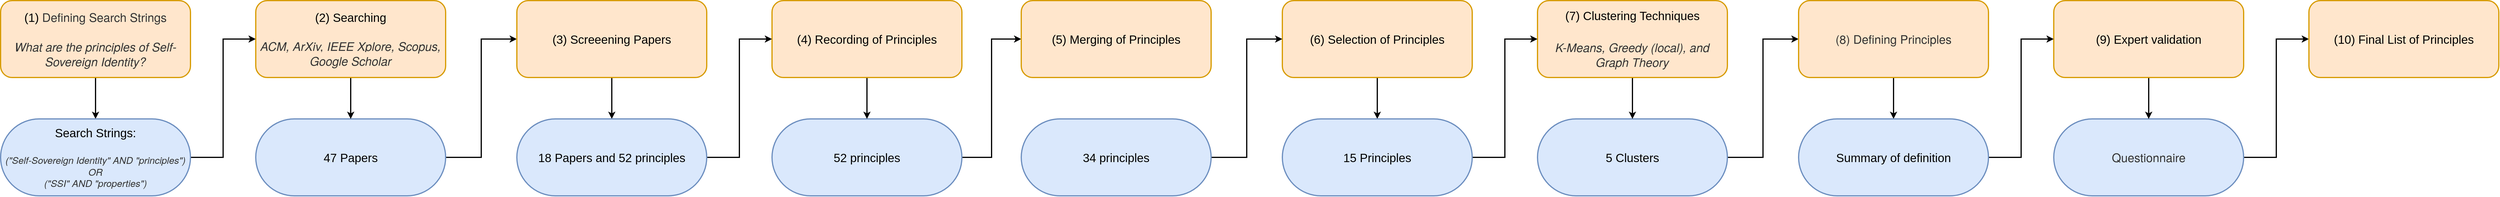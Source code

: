 <mxfile version="26.0.10">
  <diagram name="Page-1" id="4MKXC1HJzjEtTq0z1Fj1">
    <mxGraphModel dx="3176" dy="1732" grid="1" gridSize="10" guides="1" tooltips="1" connect="1" arrows="1" fold="1" page="1" pageScale="1" pageWidth="850" pageHeight="1100" math="0" shadow="0">
      <root>
        <mxCell id="0" />
        <mxCell id="1" parent="0" />
        <mxCell id="BI0c7nyNpEeYSRL6IFiD-24" style="edgeStyle=orthogonalEdgeStyle;rounded=0;orthogonalLoop=1;jettySize=auto;html=1;strokeWidth=2;" parent="1" source="BI0c7nyNpEeYSRL6IFiD-1" target="BI0c7nyNpEeYSRL6IFiD-7" edge="1">
          <mxGeometry relative="1" as="geometry" />
        </mxCell>
        <mxCell id="BI0c7nyNpEeYSRL6IFiD-1" value="&lt;div&gt;&lt;font style=&quot;font-size: 20px; background-color: light-dark(rgb(255, 230, 204), rgb(255, 255, 255));&quot;&gt;(1) &lt;span style=&quot;--tw-border-spacing-x: 0; --tw-border-spacing-y: 0; --tw-translate-x: 0; --tw-translate-y: 0; --tw-rotate: 0; --tw-skew-x: 0; --tw-skew-y: 0; --tw-scale-x: 1; --tw-scale-y: 1; --tw-pan-x: ; --tw-pan-y: ; --tw-pinch-zoom: ; --tw-scroll-snap-strictness: proximity; --tw-gradient-from-position: ; --tw-gradient-via-position: ; --tw-gradient-to-position: ; --tw-ordinal: ; --tw-slashed-zero: ; --tw-numeric-figure: ; --tw-numeric-spacing: ; --tw-numeric-fraction: ; --tw-ring-inset: ; --tw-ring-offset-width: 0px; --tw-ring-offset-color: light-dark(#fff, #000000); --tw-ring-color: rgb(59 130 246 / .5); --tw-ring-offset-shadow: 0 0 #0000; --tw-ring-shadow: 0 0 #0000; --tw-shadow: 0 0 #0000; --tw-shadow-colored: 0 0 #0000; --tw-blur: ; --tw-brightness: ; --tw-contrast: ; --tw-grayscale: ; --tw-hue-rotate: ; --tw-invert: ; --tw-saturate: ; --tw-sepia: ; --tw-drop-shadow: ; --tw-backdrop-blur: ; --tw-backdrop-brightness: ; --tw-backdrop-contrast: ; --tw-backdrop-grayscale: ; --tw-backdrop-hue-rotate: ; --tw-backdrop-invert: ; --tw-backdrop-opacity: ; --tw-backdrop-saturate: ; --tw-backdrop-sepia: ; color: rgb(51, 51, 51); font-family: &amp;quot;Helvetica Neue&amp;quot;, Helvetica, &amp;quot;Segoe UI&amp;quot;, Arial, freesans, sans-serif; font-variant-ligatures: normal; font-variant-caps: normal; font-weight: 400; letter-spacing: normal; text-align: start; text-indent: 0px; text-transform: none; word-spacing: 0px; -webkit-text-stroke-width: 0px; white-space: normal; text-decoration-thickness: initial; text-decoration-style: initial; text-decoration-color: initial;&quot;&gt;Defining Search Strings&lt;/span&gt;&lt;/font&gt;&lt;/div&gt;&lt;div&gt;&lt;font style=&quot;font-size: 20px; background-color: light-dark(#ffffff, var(--ge-dark-color, #121212));&quot;&gt;&lt;em style=&quot;--tw-border-spacing-x: 0; --tw-border-spacing-y: 0; --tw-translate-x: 0; --tw-translate-y: 0; --tw-rotate: 0; --tw-skew-x: 0; --tw-skew-y: 0; --tw-scale-x: 1; --tw-scale-y: 1; --tw-pan-x: ; --tw-pan-y: ; --tw-pinch-zoom: ; --tw-scroll-snap-strictness: proximity; --tw-gradient-from-position: ; --tw-gradient-via-position: ; --tw-gradient-to-position: ; --tw-ordinal: ; --tw-slashed-zero: ; --tw-numeric-figure: ; --tw-numeric-spacing: ; --tw-numeric-fraction: ; --tw-ring-inset: ; --tw-ring-offset-width: 0px; --tw-ring-offset-color: light-dark(#fff, #000000); --tw-ring-color: rgb(59 130 246 / .5); --tw-ring-offset-shadow: 0 0 #0000; --tw-ring-shadow: 0 0 #0000; --tw-shadow: 0 0 #0000; --tw-shadow-colored: 0 0 #0000; --tw-blur: ; --tw-brightness: ; --tw-contrast: ; --tw-grayscale: ; --tw-hue-rotate: ; --tw-invert: ; --tw-saturate: ; --tw-sepia: ; --tw-drop-shadow: ; --tw-backdrop-blur: ; --tw-backdrop-brightness: ; --tw-backdrop-contrast: ; --tw-backdrop-grayscale: ; --tw-backdrop-hue-rotate: ; --tw-backdrop-invert: ; --tw-backdrop-opacity: ; --tw-backdrop-saturate: ; --tw-backdrop-sepia: ; color: rgb(51, 51, 51); font-family: &amp;quot;Helvetica Neue&amp;quot;, Helvetica, &amp;quot;Segoe UI&amp;quot;, Arial, freesans, sans-serif; font-variant-ligatures: normal; font-variant-caps: normal; font-weight: 400; letter-spacing: normal; text-align: start; text-indent: 0px; text-transform: none; word-spacing: 0px; -webkit-text-stroke-width: 0px; white-space: normal; text-decoration-thickness: initial; text-decoration-style: initial; text-decoration-color: initial;&quot;&gt;&lt;br&gt;&lt;/em&gt;&lt;/font&gt;&lt;/div&gt;&lt;div&gt;&lt;i style=&quot;background-color: light-dark(rgb(255, 230, 204), rgb(255, 255, 255));&quot;&gt;&lt;font style=&quot;font-size: 20px;&quot;&gt;&lt;span style=&quot;--tw-border-spacing-x: 0; --tw-border-spacing-y: 0; --tw-translate-x: 0; --tw-translate-y: 0; --tw-rotate: 0; --tw-skew-x: 0; --tw-skew-y: 0; --tw-scale-x: 1; --tw-scale-y: 1; --tw-pan-x: ; --tw-pan-y: ; --tw-pinch-zoom: ; --tw-scroll-snap-strictness: proximity; --tw-gradient-from-position: ; --tw-gradient-via-position: ; --tw-gradient-to-position: ; --tw-ordinal: ; --tw-slashed-zero: ; --tw-numeric-figure: ; --tw-numeric-spacing: ; --tw-numeric-fraction: ; --tw-ring-inset: ; --tw-ring-offset-width: 0px; --tw-ring-offset-color: light-dark(#fff, #000000); --tw-ring-color: rgb(59 130 246 / .5); --tw-ring-offset-shadow: 0 0 #0000; --tw-ring-shadow: 0 0 #0000; --tw-shadow: 0 0 #0000; --tw-shadow-colored: 0 0 #0000; --tw-blur: ; --tw-brightness: ; --tw-contrast: ; --tw-grayscale: ; --tw-hue-rotate: ; --tw-invert: ; --tw-saturate: ; --tw-sepia: ; --tw-drop-shadow: ; --tw-backdrop-blur: ; --tw-backdrop-brightness: ; --tw-backdrop-contrast: ; --tw-backdrop-grayscale: ; --tw-backdrop-hue-rotate: ; --tw-backdrop-invert: ; --tw-backdrop-opacity: ; --tw-backdrop-saturate: ; --tw-backdrop-sepia: ; color: light-dark(rgb(51, 51, 51), rgb(193, 193, 193)); font-family: &amp;quot;Helvetica Neue&amp;quot;, Helvetica, &amp;quot;Segoe UI&amp;quot;, Arial, freesans, sans-serif; font-variant-ligatures: normal; font-variant-caps: normal; font-weight: 400; letter-spacing: normal; text-align: start; text-indent: 0px; text-transform: none; word-spacing: 0px; -webkit-text-stroke-width: 0px; white-space: normal; text-decoration-thickness: initial; text-decoration-style: initial; text-decoration-color: initial;&quot;&gt;What are the principles of Self-Sovereign Identity?&lt;/span&gt;&lt;/font&gt;&lt;/i&gt;&lt;/div&gt;" style="rounded=1;whiteSpace=wrap;html=1;fillColor=#ffe6cc;strokeWidth=2;strokeColor=#d79b00;" parent="1" vertex="1">
          <mxGeometry x="70" y="520" width="320" height="130" as="geometry" />
        </mxCell>
        <mxCell id="BI0c7nyNpEeYSRL6IFiD-34" style="edgeStyle=orthogonalEdgeStyle;rounded=0;orthogonalLoop=1;jettySize=auto;html=1;entryX=0;entryY=0.5;entryDx=0;entryDy=0;strokeWidth=2;" parent="1" source="BI0c7nyNpEeYSRL6IFiD-4" target="BI0c7nyNpEeYSRL6IFiD-10" edge="1">
          <mxGeometry relative="1" as="geometry" />
        </mxCell>
        <mxCell id="BI0c7nyNpEeYSRL6IFiD-4" value="&lt;div&gt;&lt;font style=&quot;font-size: 20px;&quot;&gt;47 Papers&lt;br&gt;&lt;/font&gt;&lt;/div&gt;" style="rounded=1;whiteSpace=wrap;html=1;fillColor=#dae8fc;arcSize=50;strokeWidth=2;strokeColor=#6c8ebf;" parent="1" vertex="1">
          <mxGeometry x="500" y="720" width="320" height="130" as="geometry" />
        </mxCell>
        <mxCell id="BI0c7nyNpEeYSRL6IFiD-25" style="edgeStyle=orthogonalEdgeStyle;rounded=0;orthogonalLoop=1;jettySize=auto;html=1;entryX=0.5;entryY=0;entryDx=0;entryDy=0;strokeWidth=2;" parent="1" source="BI0c7nyNpEeYSRL6IFiD-6" target="BI0c7nyNpEeYSRL6IFiD-4" edge="1">
          <mxGeometry relative="1" as="geometry" />
        </mxCell>
        <mxCell id="BI0c7nyNpEeYSRL6IFiD-6" value="&lt;div&gt;&lt;font style=&quot;font-size: 20px; background-color: light-dark(rgb(255, 230, 204), rgb(255, 255, 255));&quot;&gt;(2) Searching&lt;/font&gt;&lt;/div&gt;&lt;div&gt;&lt;font style=&quot;font-size: 20px; background-color: light-dark(#ffffff, var(--ge-dark-color, #121212));&quot;&gt;&lt;em&gt;&lt;br&gt;&lt;/em&gt;&lt;/font&gt;&lt;/div&gt;&lt;div&gt;&lt;i&gt;&lt;font style=&quot;font-size: 20px;&quot;&gt;&lt;span style=&quot;color: rgb(51, 51, 51); font-family: &amp;quot;Helvetica Neue&amp;quot;, Helvetica, &amp;quot;Segoe UI&amp;quot;, Arial, freesans, sans-serif; font-variant-ligatures: normal; font-variant-caps: normal; font-weight: 400; letter-spacing: normal; text-align: start; text-indent: 0px; text-transform: none; word-spacing: 0px; -webkit-text-stroke-width: 0px; white-space: normal; text-decoration-thickness: initial; text-decoration-style: initial; text-decoration-color: initial; display: inline !important; float: none; background-color: light-dark(rgb(255, 230, 204), rgb(255, 255, 255));&quot;&gt;ACM, ArXiv, IEEE Xplore, Scopus, &lt;/span&gt;&lt;span style=&quot;color: rgb(51, 51, 51); font-family: &amp;quot;Helvetica Neue&amp;quot;, Helvetica, &amp;quot;Segoe UI&amp;quot;, Arial, freesans, sans-serif; font-variant-ligatures: normal; font-variant-caps: normal; font-weight: 400; letter-spacing: normal; text-align: start; text-indent: 0px; text-transform: none; word-spacing: 0px; -webkit-text-stroke-width: 0px; white-space: normal; text-decoration-thickness: initial; text-decoration-style: initial; text-decoration-color: initial; display: inline !important; float: none; background-color: light-dark(rgb(255, 230, 204), rgb(255, 255, 255));&quot;&gt;&lt;span&gt;Google &lt;/span&gt;Scholar&lt;/span&gt;&lt;/font&gt;&lt;/i&gt;&lt;/div&gt;" style="rounded=1;whiteSpace=wrap;html=1;fillColor=#ffe6cc;strokeWidth=2;strokeColor=#d79b00;" parent="1" vertex="1">
          <mxGeometry x="500" y="520" width="320" height="130" as="geometry" />
        </mxCell>
        <mxCell id="BI0c7nyNpEeYSRL6IFiD-33" style="edgeStyle=orthogonalEdgeStyle;rounded=0;orthogonalLoop=1;jettySize=auto;html=1;entryX=0;entryY=0.5;entryDx=0;entryDy=0;strokeWidth=2;" parent="1" source="BI0c7nyNpEeYSRL6IFiD-7" target="BI0c7nyNpEeYSRL6IFiD-6" edge="1">
          <mxGeometry relative="1" as="geometry" />
        </mxCell>
        <mxCell id="BI0c7nyNpEeYSRL6IFiD-7" value="&lt;div&gt;&lt;font style=&quot;font-size: 20px;&quot;&gt;Search Strings&lt;font&gt;:&lt;/font&gt;&lt;/font&gt;&lt;/div&gt;&lt;div&gt;&lt;font style=&quot;font-size: 20px;&quot;&gt;&lt;font&gt;&lt;br&gt;&lt;/font&gt;&lt;/font&gt;&lt;/div&gt;&lt;div&gt;&lt;em style=&quot;--tw-border-spacing-x: 0; --tw-border-spacing-y: 0; --tw-translate-x: 0; --tw-translate-y: 0; --tw-rotate: 0; --tw-skew-x: 0; --tw-skew-y: 0; --tw-scale-x: 1; --tw-scale-y: 1; --tw-pan-x: ; --tw-pan-y: ; --tw-pinch-zoom: ; --tw-scroll-snap-strictness: proximity; --tw-gradient-from-position: ; --tw-gradient-via-position: ; --tw-gradient-to-position: ; --tw-ordinal: ; --tw-slashed-zero: ; --tw-numeric-figure: ; --tw-numeric-spacing: ; --tw-numeric-fraction: ; --tw-ring-inset: ; --tw-ring-offset-width: 0px; --tw-ring-offset-color: light-dark(#fff, #000000); --tw-ring-color: rgb(59 130 246 / .5); --tw-ring-offset-shadow: 0 0 #0000; --tw-ring-shadow: 0 0 #0000; --tw-shadow: 0 0 #0000; --tw-shadow-colored: 0 0 #0000; --tw-blur: ; --tw-brightness: ; --tw-contrast: ; --tw-grayscale: ; --tw-hue-rotate: ; --tw-invert: ; --tw-saturate: ; --tw-sepia: ; --tw-drop-shadow: ; --tw-backdrop-blur: ; --tw-backdrop-brightness: ; --tw-backdrop-contrast: ; --tw-backdrop-grayscale: ; --tw-backdrop-hue-rotate: ; --tw-backdrop-invert: ; --tw-backdrop-opacity: ; --tw-backdrop-saturate: ; --tw-backdrop-sepia: ; color: rgb(51, 51, 51); font-family: &amp;quot;Helvetica Neue&amp;quot;, Helvetica, &amp;quot;Segoe UI&amp;quot;, Arial, freesans, sans-serif; font-size: 16px; font-variant-ligatures: normal; font-variant-caps: normal; font-weight: 400; letter-spacing: normal; text-align: left; text-indent: 0px; text-transform: none; word-spacing: 0px; -webkit-text-stroke-width: 0px; white-space: normal; text-decoration-thickness: initial; text-decoration-style: initial; text-decoration-color: initial; background-color: light-dark(rgb(218, 232, 252), rgb(255, 255, 255));&quot;&gt;(&quot;Self-Sovereign Identity&quot; AND &quot;principles&quot;)&lt;/em&gt;&lt;/div&gt;&lt;div&gt;&lt;em style=&quot;--tw-border-spacing-x: 0; --tw-border-spacing-y: 0; --tw-translate-x: 0; --tw-translate-y: 0; --tw-rotate: 0; --tw-skew-x: 0; --tw-skew-y: 0; --tw-scale-x: 1; --tw-scale-y: 1; --tw-pan-x: ; --tw-pan-y: ; --tw-pinch-zoom: ; --tw-scroll-snap-strictness: proximity; --tw-gradient-from-position: ; --tw-gradient-via-position: ; --tw-gradient-to-position: ; --tw-ordinal: ; --tw-slashed-zero: ; --tw-numeric-figure: ; --tw-numeric-spacing: ; --tw-numeric-fraction: ; --tw-ring-inset: ; --tw-ring-offset-width: 0px; --tw-ring-offset-color: light-dark(#fff, #000000); --tw-ring-color: rgb(59 130 246 / .5); --tw-ring-offset-shadow: 0 0 #0000; --tw-ring-shadow: 0 0 #0000; --tw-shadow: 0 0 #0000; --tw-shadow-colored: 0 0 #0000; --tw-blur: ; --tw-brightness: ; --tw-contrast: ; --tw-grayscale: ; --tw-hue-rotate: ; --tw-invert: ; --tw-saturate: ; --tw-sepia: ; --tw-drop-shadow: ; --tw-backdrop-blur: ; --tw-backdrop-brightness: ; --tw-backdrop-contrast: ; --tw-backdrop-grayscale: ; --tw-backdrop-hue-rotate: ; --tw-backdrop-invert: ; --tw-backdrop-opacity: ; --tw-backdrop-saturate: ; --tw-backdrop-sepia: ; color: rgb(51, 51, 51); font-family: &amp;quot;Helvetica Neue&amp;quot;, Helvetica, &amp;quot;Segoe UI&amp;quot;, Arial, freesans, sans-serif; font-size: 16px; font-variant-ligatures: normal; font-variant-caps: normal; font-weight: 400; letter-spacing: normal; text-align: left; text-indent: 0px; text-transform: none; word-spacing: 0px; -webkit-text-stroke-width: 0px; white-space: normal; text-decoration-thickness: initial; text-decoration-style: initial; text-decoration-color: initial; background-color: rgb(218, 232, 252);&quot;&gt;OR&lt;/em&gt;&lt;/div&gt;&lt;div&gt;&lt;em style=&quot;--tw-border-spacing-x: 0; --tw-border-spacing-y: 0; --tw-translate-x: 0; --tw-translate-y: 0; --tw-rotate: 0; --tw-skew-x: 0; --tw-skew-y: 0; --tw-scale-x: 1; --tw-scale-y: 1; --tw-pan-x: ; --tw-pan-y: ; --tw-pinch-zoom: ; --tw-scroll-snap-strictness: proximity; --tw-gradient-from-position: ; --tw-gradient-via-position: ; --tw-gradient-to-position: ; --tw-ordinal: ; --tw-slashed-zero: ; --tw-numeric-figure: ; --tw-numeric-spacing: ; --tw-numeric-fraction: ; --tw-ring-inset: ; --tw-ring-offset-width: 0px; --tw-ring-offset-color: light-dark(#fff, #000000); --tw-ring-color: rgb(59 130 246 / .5); --tw-ring-offset-shadow: 0 0 #0000; --tw-ring-shadow: 0 0 #0000; --tw-shadow: 0 0 #0000; --tw-shadow-colored: 0 0 #0000; --tw-blur: ; --tw-brightness: ; --tw-contrast: ; --tw-grayscale: ; --tw-hue-rotate: ; --tw-invert: ; --tw-saturate: ; --tw-sepia: ; --tw-drop-shadow: ; --tw-backdrop-blur: ; --tw-backdrop-brightness: ; --tw-backdrop-contrast: ; --tw-backdrop-grayscale: ; --tw-backdrop-hue-rotate: ; --tw-backdrop-invert: ; --tw-backdrop-opacity: ; --tw-backdrop-saturate: ; --tw-backdrop-sepia: ; color: rgb(51, 51, 51); font-family: &amp;quot;Helvetica Neue&amp;quot;, Helvetica, &amp;quot;Segoe UI&amp;quot;, Arial, freesans, sans-serif; font-size: 16px; font-variant-ligatures: normal; font-variant-caps: normal; font-weight: 400; letter-spacing: normal; text-align: left; text-indent: 0px; text-transform: none; word-spacing: 0px; -webkit-text-stroke-width: 0px; white-space: normal; text-decoration-thickness: initial; text-decoration-style: initial; text-decoration-color: initial; background-color: light-dark(rgb(218, 232, 252), rgb(255, 255, 255));&quot;&gt;(&quot;SSI&quot; AND &quot;properties&quot;)&lt;/em&gt;&lt;/div&gt;" style="rounded=1;whiteSpace=wrap;html=1;fillColor=#dae8fc;arcSize=50;strokeWidth=2;strokeColor=#6c8ebf;" parent="1" vertex="1">
          <mxGeometry x="70" y="720" width="320" height="130" as="geometry" />
        </mxCell>
        <mxCell id="BI0c7nyNpEeYSRL6IFiD-26" style="edgeStyle=orthogonalEdgeStyle;rounded=0;orthogonalLoop=1;jettySize=auto;html=1;entryX=0.5;entryY=0;entryDx=0;entryDy=0;strokeWidth=2;" parent="1" source="BI0c7nyNpEeYSRL6IFiD-10" target="BI0c7nyNpEeYSRL6IFiD-13" edge="1">
          <mxGeometry relative="1" as="geometry" />
        </mxCell>
        <mxCell id="BI0c7nyNpEeYSRL6IFiD-10" value="&lt;div&gt;&lt;font style=&quot;font-size: 20px;&quot;&gt;(3) Screeening Papers&lt;br&gt;&lt;/font&gt;&lt;/div&gt;" style="rounded=1;whiteSpace=wrap;html=1;fillColor=#ffe6cc;strokeWidth=2;strokeColor=#d79b00;" parent="1" vertex="1">
          <mxGeometry x="940" y="520" width="320" height="130" as="geometry" />
        </mxCell>
        <mxCell id="fhMPqOa5dy5uNvLv0yzZ-3" style="edgeStyle=orthogonalEdgeStyle;rounded=0;orthogonalLoop=1;jettySize=auto;html=1;entryX=0;entryY=0.5;entryDx=0;entryDy=0;strokeWidth=2;" edge="1" parent="1" source="BI0c7nyNpEeYSRL6IFiD-11" target="fhMPqOa5dy5uNvLv0yzZ-2">
          <mxGeometry relative="1" as="geometry" />
        </mxCell>
        <mxCell id="BI0c7nyNpEeYSRL6IFiD-11" value="&lt;div&gt;&lt;font style=&quot;font-size: 20px;&quot;&gt;52 principles&lt;font&gt;&lt;font&gt;&lt;br&gt;&lt;/font&gt;&lt;/font&gt;&lt;/font&gt;&lt;/div&gt;" style="rounded=1;whiteSpace=wrap;html=1;fillColor=#dae8fc;arcSize=50;strokeWidth=2;strokeColor=#6c8ebf;" parent="1" vertex="1">
          <mxGeometry x="1370" y="720" width="320" height="130" as="geometry" />
        </mxCell>
        <mxCell id="BI0c7nyNpEeYSRL6IFiD-27" style="edgeStyle=orthogonalEdgeStyle;rounded=0;orthogonalLoop=1;jettySize=auto;html=1;entryX=0.5;entryY=0;entryDx=0;entryDy=0;strokeWidth=2;" parent="1" source="BI0c7nyNpEeYSRL6IFiD-12" target="BI0c7nyNpEeYSRL6IFiD-11" edge="1">
          <mxGeometry relative="1" as="geometry" />
        </mxCell>
        <mxCell id="BI0c7nyNpEeYSRL6IFiD-12" value="&lt;div&gt;&lt;font style=&quot;font-size: 20px;&quot;&gt;(4) Recording of Principles&lt;br&gt;&lt;/font&gt;&lt;/div&gt;" style="rounded=1;whiteSpace=wrap;html=1;fillColor=#ffe6cc;strokeWidth=2;strokeColor=#d79b00;" parent="1" vertex="1">
          <mxGeometry x="1370" y="520" width="320" height="130" as="geometry" />
        </mxCell>
        <mxCell id="BI0c7nyNpEeYSRL6IFiD-35" style="edgeStyle=orthogonalEdgeStyle;rounded=0;orthogonalLoop=1;jettySize=auto;html=1;entryX=0;entryY=0.5;entryDx=0;entryDy=0;strokeWidth=2;" parent="1" source="BI0c7nyNpEeYSRL6IFiD-13" target="BI0c7nyNpEeYSRL6IFiD-12" edge="1">
          <mxGeometry relative="1" as="geometry" />
        </mxCell>
        <mxCell id="BI0c7nyNpEeYSRL6IFiD-13" value="&lt;font style=&quot;font-size: 20px;&quot;&gt;18 Papers and 52 principles&lt;br&gt;&lt;/font&gt;" style="rounded=1;whiteSpace=wrap;html=1;fillColor=#dae8fc;arcSize=50;strokeWidth=2;strokeColor=#6c8ebf;" parent="1" vertex="1">
          <mxGeometry x="940" y="720" width="320" height="130" as="geometry" />
        </mxCell>
        <mxCell id="BI0c7nyNpEeYSRL6IFiD-28" style="edgeStyle=orthogonalEdgeStyle;rounded=0;orthogonalLoop=1;jettySize=auto;html=1;entryX=0.5;entryY=0;entryDx=0;entryDy=0;strokeWidth=2;" parent="1" source="BI0c7nyNpEeYSRL6IFiD-14" target="BI0c7nyNpEeYSRL6IFiD-17" edge="1">
          <mxGeometry relative="1" as="geometry" />
        </mxCell>
        <mxCell id="BI0c7nyNpEeYSRL6IFiD-14" value="&lt;font style=&quot;font-size: 20px;&quot;&gt;(6) Selection of Principles&lt;/font&gt;" style="rounded=1;whiteSpace=wrap;html=1;fillColor=#ffe6cc;strokeWidth=2;strokeColor=#d79b00;" parent="1" vertex="1">
          <mxGeometry x="2230" y="520" width="320" height="130" as="geometry" />
        </mxCell>
        <mxCell id="BI0c7nyNpEeYSRL6IFiD-38" style="edgeStyle=orthogonalEdgeStyle;rounded=0;orthogonalLoop=1;jettySize=auto;html=1;entryX=0;entryY=0.5;entryDx=0;entryDy=0;strokeWidth=2;" parent="1" source="BI0c7nyNpEeYSRL6IFiD-15" target="BI0c7nyNpEeYSRL6IFiD-18" edge="1">
          <mxGeometry relative="1" as="geometry" />
        </mxCell>
        <mxCell id="BI0c7nyNpEeYSRL6IFiD-15" value="&lt;font style=&quot;font-size: 20px;&quot;&gt;5 Clusters&lt;/font&gt;" style="rounded=1;whiteSpace=wrap;html=1;fillColor=#dae8fc;arcSize=50;strokeWidth=2;strokeColor=#6c8ebf;" parent="1" vertex="1">
          <mxGeometry x="2660" y="720" width="320" height="130" as="geometry" />
        </mxCell>
        <mxCell id="BI0c7nyNpEeYSRL6IFiD-29" style="edgeStyle=orthogonalEdgeStyle;rounded=0;orthogonalLoop=1;jettySize=auto;html=1;entryX=0.5;entryY=0;entryDx=0;entryDy=0;strokeWidth=2;" parent="1" source="BI0c7nyNpEeYSRL6IFiD-16" target="BI0c7nyNpEeYSRL6IFiD-15" edge="1">
          <mxGeometry relative="1" as="geometry" />
        </mxCell>
        <mxCell id="BI0c7nyNpEeYSRL6IFiD-16" value="&lt;div&gt;&lt;font style=&quot;font-size: 20px;&quot;&gt;(7) Clustering Techniques&lt;br&gt;&lt;/font&gt;&lt;/div&gt;&lt;div&gt;&lt;br&gt;&lt;/div&gt;&lt;div&gt;&lt;br&gt;&lt;/div&gt;&lt;div&gt;&lt;font style=&quot;font-size: 20px; background-color: light-dark(rgb(255, 230, 204), rgb(255, 255, 255));&quot;&gt;&lt;i&gt;&lt;span style=&quot;color: rgb(51, 51, 51); font-family: &amp;quot;Helvetica Neue&amp;quot;, Helvetica, &amp;quot;Segoe UI&amp;quot;, Arial, freesans, sans-serif; font-variant-ligatures: normal; font-variant-caps: normal; font-weight: 400; letter-spacing: normal; text-align: start; text-indent: 0px; text-transform: none; word-spacing: 0px; -webkit-text-stroke-width: 0px; white-space: normal; text-decoration-thickness: initial; text-decoration-style: initial; text-decoration-color: initial; display: inline !important; float: none;&quot;&gt;K-Means, Greedy (local), and Graph Theory&lt;/span&gt;&lt;/i&gt;&lt;/font&gt;&lt;/div&gt;" style="rounded=1;whiteSpace=wrap;html=1;fillColor=#ffe6cc;strokeWidth=2;strokeColor=#d79b00;" parent="1" vertex="1">
          <mxGeometry x="2660" y="520" width="320" height="130" as="geometry" />
        </mxCell>
        <mxCell id="BI0c7nyNpEeYSRL6IFiD-37" style="edgeStyle=orthogonalEdgeStyle;rounded=0;orthogonalLoop=1;jettySize=auto;html=1;entryX=0;entryY=0.5;entryDx=0;entryDy=0;strokeWidth=2;" parent="1" source="BI0c7nyNpEeYSRL6IFiD-17" target="BI0c7nyNpEeYSRL6IFiD-16" edge="1">
          <mxGeometry relative="1" as="geometry" />
        </mxCell>
        <mxCell id="BI0c7nyNpEeYSRL6IFiD-17" value="&lt;font style=&quot;font-size: 20px;&quot;&gt;15 Principles&lt;/font&gt;" style="rounded=1;whiteSpace=wrap;html=1;fillColor=#dae8fc;arcSize=50;strokeWidth=2;strokeColor=#6c8ebf;" parent="1" vertex="1">
          <mxGeometry x="2230" y="720" width="320" height="130" as="geometry" />
        </mxCell>
        <mxCell id="BI0c7nyNpEeYSRL6IFiD-30" style="edgeStyle=orthogonalEdgeStyle;rounded=0;orthogonalLoop=1;jettySize=auto;html=1;entryX=0.5;entryY=0;entryDx=0;entryDy=0;strokeWidth=2;" parent="1" source="BI0c7nyNpEeYSRL6IFiD-18" target="BI0c7nyNpEeYSRL6IFiD-21" edge="1">
          <mxGeometry relative="1" as="geometry" />
        </mxCell>
        <mxCell id="BI0c7nyNpEeYSRL6IFiD-18" value="&lt;div&gt;&lt;font style=&quot;font-size: 20px; background-color: light-dark(rgb(255, 230, 204), rgb(255, 255, 255));&quot;&gt;&lt;span style=&quot;--tw-border-spacing-x: 0; --tw-border-spacing-y: 0; --tw-translate-x: 0; --tw-translate-y: 0; --tw-rotate: 0; --tw-skew-x: 0; --tw-skew-y: 0; --tw-scale-x: 1; --tw-scale-y: 1; --tw-pan-x: ; --tw-pan-y: ; --tw-pinch-zoom: ; --tw-scroll-snap-strictness: proximity; --tw-gradient-from-position: ; --tw-gradient-via-position: ; --tw-gradient-to-position: ; --tw-ordinal: ; --tw-slashed-zero: ; --tw-numeric-figure: ; --tw-numeric-spacing: ; --tw-numeric-fraction: ; --tw-ring-inset: ; --tw-ring-offset-width: 0px; --tw-ring-offset-color: light-dark(#fff, #000000); --tw-ring-color: rgb(59 130 246 / .5); --tw-ring-offset-shadow: 0 0 #0000; --tw-ring-shadow: 0 0 #0000; --tw-shadow: 0 0 #0000; --tw-shadow-colored: 0 0 #0000; --tw-blur: ; --tw-brightness: ; --tw-contrast: ; --tw-grayscale: ; --tw-hue-rotate: ; --tw-invert: ; --tw-saturate: ; --tw-sepia: ; --tw-drop-shadow: ; --tw-backdrop-blur: ; --tw-backdrop-brightness: ; --tw-backdrop-contrast: ; --tw-backdrop-grayscale: ; --tw-backdrop-hue-rotate: ; --tw-backdrop-invert: ; --tw-backdrop-opacity: ; --tw-backdrop-saturate: ; --tw-backdrop-sepia: ; color: rgb(51, 51, 51); font-family: &amp;quot;Helvetica Neue&amp;quot;, Helvetica, &amp;quot;Segoe UI&amp;quot;, Arial, freesans, sans-serif; font-variant-ligatures: normal; font-variant-caps: normal; font-weight: 400; letter-spacing: normal; text-align: start; text-indent: 0px; text-transform: none; word-spacing: 0px; -webkit-text-stroke-width: 0px; white-space: normal; text-decoration-thickness: initial; text-decoration-style: initial; text-decoration-color: initial;&quot;&gt;(8) Defining Principles&lt;/span&gt;&lt;/font&gt;&lt;/div&gt;" style="rounded=1;whiteSpace=wrap;html=1;fillColor=#ffe6cc;strokeWidth=2;strokeColor=#d79b00;" parent="1" vertex="1">
          <mxGeometry x="3100" y="520" width="320" height="130" as="geometry" />
        </mxCell>
        <mxCell id="BI0c7nyNpEeYSRL6IFiD-40" style="edgeStyle=orthogonalEdgeStyle;rounded=0;orthogonalLoop=1;jettySize=auto;html=1;entryX=0;entryY=0.5;entryDx=0;entryDy=0;strokeWidth=2;" parent="1" source="BI0c7nyNpEeYSRL6IFiD-19" target="BI0c7nyNpEeYSRL6IFiD-22" edge="1">
          <mxGeometry relative="1" as="geometry" />
        </mxCell>
        <mxCell id="BI0c7nyNpEeYSRL6IFiD-19" value="&lt;div&gt;&lt;font style=&quot;font-size: 20px; background-color: light-dark(rgb(218, 232, 252), rgb(255, 255, 255));&quot;&gt;&lt;span style=&quot;color: rgb(51, 51, 51); font-family: &amp;quot;Helvetica Neue&amp;quot;, Helvetica, &amp;quot;Segoe UI&amp;quot;, Arial, freesans, sans-serif; font-style: normal; font-variant-ligatures: normal; font-variant-caps: normal; font-weight: 400; letter-spacing: normal; text-align: start; text-indent: 0px; text-transform: none; word-spacing: 0px; -webkit-text-stroke-width: 0px; white-space: normal; text-decoration-thickness: initial; text-decoration-style: initial; text-decoration-color: initial; display: inline !important; float: none;&quot;&gt;Questionnaire&lt;/span&gt;&lt;/font&gt;&lt;span style=&quot;color: rgb(51, 51, 51); font-family: &amp;quot;Helvetica Neue&amp;quot;, Helvetica, &amp;quot;Segoe UI&amp;quot;, Arial, freesans, sans-serif; font-size: 16px; font-style: normal; font-variant-ligatures: normal; font-variant-caps: normal; font-weight: 400; letter-spacing: normal; text-align: start; text-indent: 0px; text-transform: none; word-spacing: 0px; -webkit-text-stroke-width: 0px; white-space: normal; text-decoration-thickness: initial; text-decoration-style: initial; text-decoration-color: initial; display: inline !important; float: none; background-color: light-dark(rgb(218, 232, 252), rgb(255, 255, 255));&quot;&gt;&lt;span&gt; &lt;/span&gt;&lt;/span&gt;&lt;/div&gt;" style="rounded=1;whiteSpace=wrap;html=1;fillColor=#dae8fc;arcSize=50;strokeWidth=2;strokeColor=#6c8ebf;" parent="1" vertex="1">
          <mxGeometry x="3530" y="720" width="320" height="130" as="geometry" />
        </mxCell>
        <mxCell id="BI0c7nyNpEeYSRL6IFiD-32" style="edgeStyle=orthogonalEdgeStyle;rounded=0;orthogonalLoop=1;jettySize=auto;html=1;entryX=0.5;entryY=0;entryDx=0;entryDy=0;strokeWidth=2;" parent="1" source="BI0c7nyNpEeYSRL6IFiD-20" target="BI0c7nyNpEeYSRL6IFiD-19" edge="1">
          <mxGeometry relative="1" as="geometry" />
        </mxCell>
        <mxCell id="BI0c7nyNpEeYSRL6IFiD-20" value="&lt;div&gt;&lt;font style=&quot;font-size: 20px;&quot;&gt;(9) Expert validation&lt;br&gt;&lt;/font&gt;&lt;/div&gt;" style="rounded=1;whiteSpace=wrap;html=1;fillColor=#ffe6cc;strokeWidth=2;strokeColor=#d79b00;" parent="1" vertex="1">
          <mxGeometry x="3530" y="520" width="320" height="130" as="geometry" />
        </mxCell>
        <mxCell id="BI0c7nyNpEeYSRL6IFiD-39" style="edgeStyle=orthogonalEdgeStyle;rounded=0;orthogonalLoop=1;jettySize=auto;html=1;entryX=0;entryY=0.5;entryDx=0;entryDy=0;strokeWidth=2;" parent="1" source="BI0c7nyNpEeYSRL6IFiD-21" target="BI0c7nyNpEeYSRL6IFiD-20" edge="1">
          <mxGeometry relative="1" as="geometry" />
        </mxCell>
        <mxCell id="BI0c7nyNpEeYSRL6IFiD-21" value="&lt;font style=&quot;font-size: 20px;&quot;&gt;Summary of definition&lt;br&gt;&lt;/font&gt;" style="rounded=1;whiteSpace=wrap;html=1;fillColor=#dae8fc;arcSize=50;strokeWidth=2;strokeColor=#6c8ebf;" parent="1" vertex="1">
          <mxGeometry x="3100" y="720" width="320" height="130" as="geometry" />
        </mxCell>
        <mxCell id="BI0c7nyNpEeYSRL6IFiD-22" value="&lt;div&gt;&lt;font style=&quot;font-size: 20px;&quot;&gt;(10) Final List of Principles&lt;br&gt;&lt;/font&gt;&lt;/div&gt;" style="rounded=1;whiteSpace=wrap;html=1;fillColor=#ffe6cc;strokeWidth=2;strokeColor=#d79b00;" parent="1" vertex="1">
          <mxGeometry x="3960" y="520" width="320" height="130" as="geometry" />
        </mxCell>
        <mxCell id="fhMPqOa5dy5uNvLv0yzZ-4" style="edgeStyle=orthogonalEdgeStyle;rounded=0;orthogonalLoop=1;jettySize=auto;html=1;entryX=0;entryY=0.5;entryDx=0;entryDy=0;strokeWidth=2;" edge="1" parent="1" source="fhMPqOa5dy5uNvLv0yzZ-1" target="BI0c7nyNpEeYSRL6IFiD-14">
          <mxGeometry relative="1" as="geometry" />
        </mxCell>
        <mxCell id="fhMPqOa5dy5uNvLv0yzZ-1" value="&lt;div&gt;&lt;font style=&quot;font-size: 20px;&quot;&gt;34 principles&lt;font&gt;&lt;font&gt;&lt;br&gt;&lt;/font&gt;&lt;/font&gt;&lt;/font&gt;&lt;/div&gt;" style="rounded=1;whiteSpace=wrap;html=1;fillColor=#dae8fc;arcSize=50;strokeWidth=2;strokeColor=#6c8ebf;" vertex="1" parent="1">
          <mxGeometry x="1790" y="720" width="320" height="130" as="geometry" />
        </mxCell>
        <mxCell id="fhMPqOa5dy5uNvLv0yzZ-2" value="&lt;div&gt;&lt;font style=&quot;font-size: 20px;&quot;&gt;(5) Merging of Principles&lt;br&gt;&lt;/font&gt;&lt;/div&gt;" style="rounded=1;whiteSpace=wrap;html=1;fillColor=#ffe6cc;strokeWidth=2;strokeColor=#d79b00;" vertex="1" parent="1">
          <mxGeometry x="1790" y="520" width="320" height="130" as="geometry" />
        </mxCell>
      </root>
    </mxGraphModel>
  </diagram>
</mxfile>
